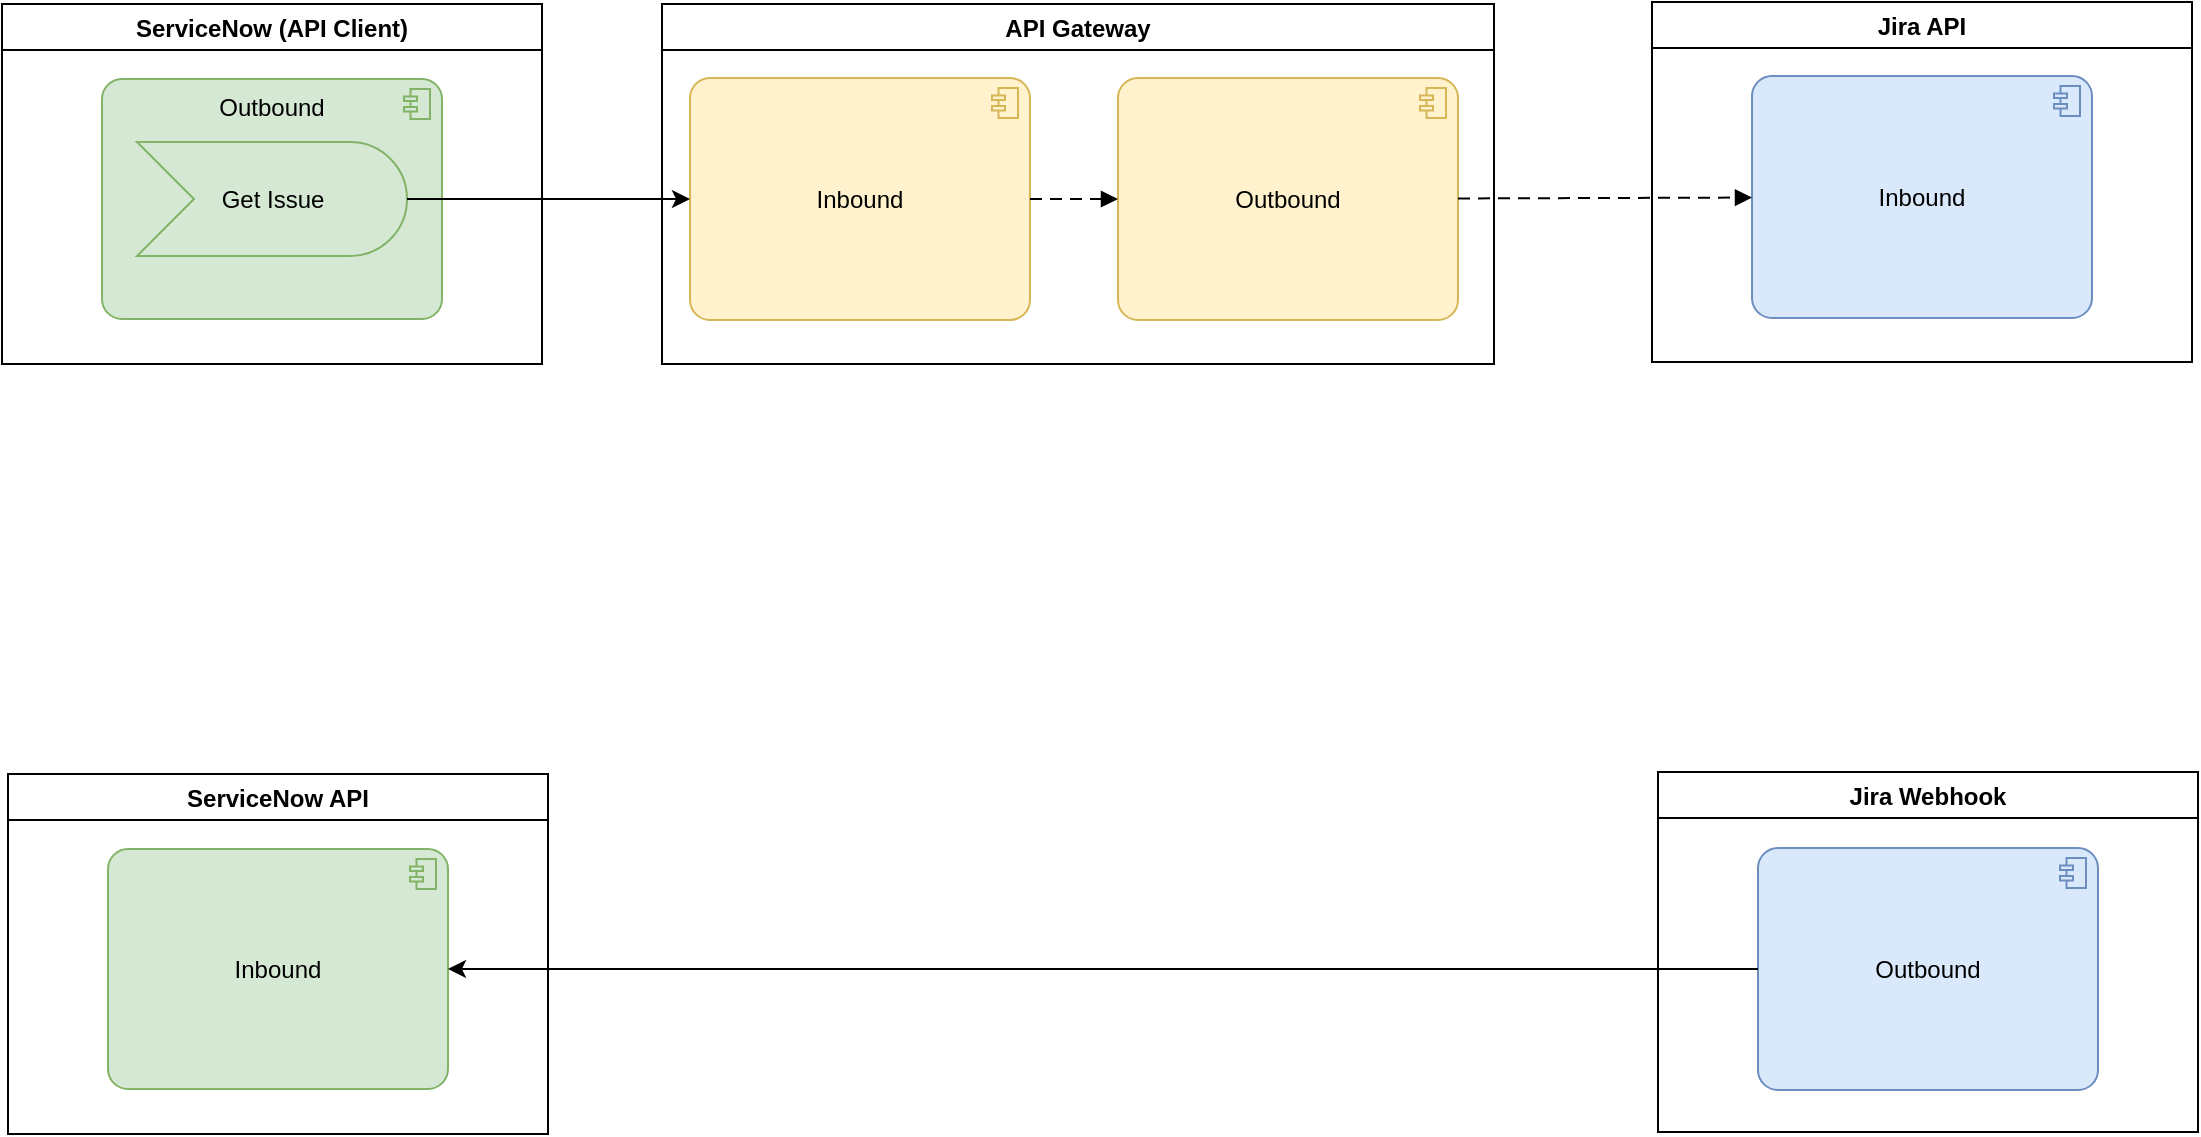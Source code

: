 <mxfile version="26.2.9" pages="6">
  <diagram name="ApiGateway" id="lrhSs4NIBuE15-ALr9kW">
    <mxGraphModel dx="1796" dy="2375" grid="0" gridSize="10" guides="0" tooltips="1" connect="0" arrows="0" fold="1" page="1" pageScale="1" pageWidth="1654" pageHeight="1169" math="0" shadow="0">
      <root>
        <mxCell id="0" />
        <mxCell id="1" parent="0" />
        <mxCell id="qK_jUNQq7bJrc278mB2J-1" value="API Gateway" style="swimlane;" vertex="1" parent="1">
          <mxGeometry x="610" y="-1046" width="416" height="180" as="geometry">
            <mxRectangle x="610" y="-1046" width="105" height="26" as="alternateBounds" />
          </mxGeometry>
        </mxCell>
        <mxCell id="qK_jUNQq7bJrc278mB2J-2" value="Inbound" style="html=1;outlineConnect=0;whiteSpace=wrap;fillColor=#fff2cc;shape=mxgraph.archimate3.application;appType=comp;archiType=rounded;strokeColor=#d6b656;verticalAlign=middle;fontStyle=0" vertex="1" parent="qK_jUNQq7bJrc278mB2J-1">
          <mxGeometry x="14" y="37" width="170" height="121" as="geometry" />
        </mxCell>
        <mxCell id="qK_jUNQq7bJrc278mB2J-3" value="Outbound" style="html=1;outlineConnect=0;whiteSpace=wrap;fillColor=#fff2cc;shape=mxgraph.archimate3.application;appType=comp;archiType=rounded;strokeColor=#d6b656;verticalAlign=middle;fontStyle=0" vertex="1" parent="qK_jUNQq7bJrc278mB2J-1">
          <mxGeometry x="228" y="37" width="170" height="121" as="geometry" />
        </mxCell>
        <mxCell id="qK_jUNQq7bJrc278mB2J-4" value="" style="html=1;endArrow=block;dashed=1;elbow=vertical;endFill=1;dashPattern=6 4;rounded=0;fontSize=12;fontStyle=0" edge="1" parent="qK_jUNQq7bJrc278mB2J-1" source="qK_jUNQq7bJrc278mB2J-2" target="qK_jUNQq7bJrc278mB2J-3">
          <mxGeometry width="160" relative="1" as="geometry">
            <mxPoint x="763" y="-106" as="sourcePoint" />
            <mxPoint x="989" y="-54" as="targetPoint" />
          </mxGeometry>
        </mxCell>
        <mxCell id="qK_jUNQq7bJrc278mB2J-5" value="ServiceNow (API Client)" style="swimlane;" vertex="1" parent="1">
          <mxGeometry x="280" y="-1046" width="270" height="180" as="geometry" />
        </mxCell>
        <mxCell id="qK_jUNQq7bJrc278mB2J-6" value="Outbound" style="html=1;outlineConnect=0;whiteSpace=wrap;fillColor=#d5e8d4;shape=mxgraph.archimate3.application;appType=comp;archiType=rounded;strokeColor=#82b366;verticalAlign=top;fontStyle=0" vertex="1" parent="qK_jUNQq7bJrc278mB2J-5">
          <mxGeometry x="50" y="37.5" width="170" height="120" as="geometry" />
        </mxCell>
        <mxCell id="qK_jUNQq7bJrc278mB2J-7" value="Get Issue" style="html=1;outlineConnect=0;whiteSpace=wrap;fillColor=#d5e8d4;shape=mxgraph.archimate3.event;strokeColor=#82b366;fontStyle=0" vertex="1" parent="qK_jUNQq7bJrc278mB2J-5">
          <mxGeometry x="67.5" y="69" width="135" height="57" as="geometry" />
        </mxCell>
        <mxCell id="qK_jUNQq7bJrc278mB2J-8" value="Jira API" style="swimlane;" vertex="1" parent="1">
          <mxGeometry x="1105" y="-1047" width="270" height="180" as="geometry" />
        </mxCell>
        <mxCell id="qK_jUNQq7bJrc278mB2J-9" value="Inbound" style="html=1;outlineConnect=0;whiteSpace=wrap;fillColor=#dae8fc;shape=mxgraph.archimate3.application;appType=comp;archiType=rounded;strokeColor=#6c8ebf;verticalAlign=middle;fontStyle=0" vertex="1" parent="qK_jUNQq7bJrc278mB2J-8">
          <mxGeometry x="50" y="37" width="170" height="121" as="geometry" />
        </mxCell>
        <mxCell id="qK_jUNQq7bJrc278mB2J-10" value="" style="edgeStyle=none;rounded=0;orthogonalLoop=1;jettySize=auto;html=1;fontSize=6;fontStyle=0" edge="1" parent="1" source="qK_jUNQq7bJrc278mB2J-7" target="qK_jUNQq7bJrc278mB2J-2">
          <mxGeometry relative="1" as="geometry">
            <mxPoint x="617" y="-1108.5" as="sourcePoint" />
            <mxPoint x="805" y="-1312" as="targetPoint" />
          </mxGeometry>
        </mxCell>
        <mxCell id="qK_jUNQq7bJrc278mB2J-15" value="" style="html=1;endArrow=block;dashed=1;elbow=vertical;endFill=1;dashPattern=6 4;rounded=0;fontSize=12;fontStyle=0" edge="1" parent="1" source="qK_jUNQq7bJrc278mB2J-3" target="qK_jUNQq7bJrc278mB2J-9">
          <mxGeometry width="160" relative="1" as="geometry">
            <mxPoint x="804" y="-938" as="sourcePoint" />
            <mxPoint x="1087" y="-948.5" as="targetPoint" />
          </mxGeometry>
        </mxCell>
        <mxCell id="8dd6PnlojU5S90c8eq-J-5" value="ServiceNow API" style="swimlane;" vertex="1" parent="1">
          <mxGeometry x="283" y="-661" width="270" height="180" as="geometry" />
        </mxCell>
        <mxCell id="8dd6PnlojU5S90c8eq-J-6" value="Inbound" style="html=1;outlineConnect=0;whiteSpace=wrap;fillColor=#d5e8d4;shape=mxgraph.archimate3.application;appType=comp;archiType=rounded;strokeColor=#82b366;verticalAlign=middle;fontStyle=0" vertex="1" parent="8dd6PnlojU5S90c8eq-J-5">
          <mxGeometry x="50" y="37.5" width="170" height="120" as="geometry" />
        </mxCell>
        <mxCell id="8dd6PnlojU5S90c8eq-J-8" value="Jira Webhook" style="swimlane;" vertex="1" parent="1">
          <mxGeometry x="1108" y="-662" width="270" height="180" as="geometry" />
        </mxCell>
        <mxCell id="8dd6PnlojU5S90c8eq-J-9" value="Outbound" style="html=1;outlineConnect=0;whiteSpace=wrap;fillColor=#dae8fc;shape=mxgraph.archimate3.application;appType=comp;archiType=rounded;strokeColor=#6c8ebf;verticalAlign=middle;fontStyle=0" vertex="1" parent="8dd6PnlojU5S90c8eq-J-8">
          <mxGeometry x="50" y="38" width="170" height="121" as="geometry" />
        </mxCell>
        <mxCell id="8dd6PnlojU5S90c8eq-J-10" value="" style="edgeStyle=none;rounded=0;orthogonalLoop=1;jettySize=auto;html=1;fontSize=6;fontStyle=0" edge="1" parent="1" source="8dd6PnlojU5S90c8eq-J-9" target="8dd6PnlojU5S90c8eq-J-6">
          <mxGeometry relative="1" as="geometry">
            <mxPoint x="825" y="-527.703" as="sourcePoint" />
            <mxPoint x="627" y="-563.5" as="targetPoint" />
          </mxGeometry>
        </mxCell>
      </root>
    </mxGraphModel>
  </diagram>
  <diagram id="vp1ZtSLj-2qrsN-qjBzq" name="SN2Jira">
    <mxGraphModel dx="1763" dy="1206" grid="0" gridSize="10" guides="1" tooltips="1" connect="1" arrows="1" fold="1" page="1" pageScale="1" pageWidth="1654" pageHeight="1169" math="0" shadow="0">
      <root>
        <mxCell id="0" />
        <mxCell id="1" parent="0" />
        <mxCell id="1Bj1d2KhseBguGUWX6AW-1" value="3. Execute SI Functions" style="html=1;verticalAlign=bottom;endArrow=block;entryX=0.133;entryY=0.036;entryDx=0;entryDy=0;entryPerimeter=0;" edge="1" parent="1" target="1Bj1d2KhseBguGUWX6AW-16">
          <mxGeometry x="-0.06" relative="1" as="geometry">
            <mxPoint x="579.5" y="248.9" as="sourcePoint" />
            <mxPoint x="690" y="253" as="targetPoint" />
            <mxPoint as="offset" />
          </mxGeometry>
        </mxCell>
        <mxCell id="1Bj1d2KhseBguGUWX6AW-2" value="4. Call SubFlow" style="html=1;verticalAlign=bottom;endArrow=block;entryX=0.133;entryY=0.036;entryDx=0;entryDy=0;entryPerimeter=0;" edge="1" parent="1" target="1Bj1d2KhseBguGUWX6AW-18">
          <mxGeometry x="-0.06" relative="1" as="geometry">
            <mxPoint x="741.5" y="267.9" as="sourcePoint" />
            <mxPoint x="853" y="272" as="targetPoint" />
            <mxPoint as="offset" />
          </mxGeometry>
        </mxCell>
        <mxCell id="1Bj1d2KhseBguGUWX6AW-3" value="5. Call SubFlow" style="html=1;verticalAlign=bottom;endArrow=block;entryX=0.133;entryY=0.036;entryDx=0;entryDy=0;entryPerimeter=0;" edge="1" parent="1" target="1Bj1d2KhseBguGUWX6AW-20">
          <mxGeometry x="-0.06" relative="1" as="geometry">
            <mxPoint x="903.5" y="285.9" as="sourcePoint" />
            <mxPoint x="1014" y="290" as="targetPoint" />
            <mxPoint as="offset" />
          </mxGeometry>
        </mxCell>
        <mxCell id="1Bj1d2KhseBguGUWX6AW-4" value="6. Call FlowAction" style="html=1;verticalAlign=bottom;endArrow=block;entryX=0.133;entryY=0.036;entryDx=0;entryDy=0;entryPerimeter=0;" edge="1" parent="1" target="1Bj1d2KhseBguGUWX6AW-22">
          <mxGeometry x="-0.06" relative="1" as="geometry">
            <mxPoint x="1066.5" y="305.9" as="sourcePoint" />
            <mxPoint x="1176" y="310" as="targetPoint" />
            <mxPoint as="offset" />
          </mxGeometry>
        </mxCell>
        <mxCell id="1Bj1d2KhseBguGUWX6AW-5" value="7. REST call Jira API" style="html=1;verticalAlign=bottom;endArrow=block;entryX=0.133;entryY=0.036;entryDx=0;entryDy=0;entryPerimeter=0;" edge="1" parent="1" target="1Bj1d2KhseBguGUWX6AW-14">
          <mxGeometry x="-0.06" relative="1" as="geometry">
            <mxPoint x="1228.5" y="322.9" as="sourcePoint" />
            <mxPoint x="1340" y="327" as="targetPoint" />
            <mxPoint as="offset" />
          </mxGeometry>
        </mxCell>
        <mxCell id="1Bj1d2KhseBguGUWX6AW-6" value="2. After Update" style="html=1;verticalAlign=bottom;endArrow=block;entryX=0.133;entryY=0.036;entryDx=0;entryDy=0;entryPerimeter=0;exitX=0.5;exitY=0.84;exitDx=0;exitDy=0;exitPerimeter=0;" edge="1" parent="1" source="1Bj1d2KhseBguGUWX6AW-9" target="1Bj1d2KhseBguGUWX6AW-12">
          <mxGeometry x="-0.06" relative="1" as="geometry">
            <mxPoint x="387" y="229" as="sourcePoint" />
            <mxPoint x="527" y="233" as="targetPoint" />
            <mxPoint as="offset" />
          </mxGeometry>
        </mxCell>
        <mxCell id="1Bj1d2KhseBguGUWX6AW-7" value="" style="shape=umlLifeline;participant=umlActor;perimeter=lifelinePerimeter;whiteSpace=wrap;html=1;container=1;collapsible=0;recursiveResize=0;verticalAlign=top;spacingTop=36;outlineConnect=0;" vertex="1" parent="1">
          <mxGeometry x="266" y="114" width="20" height="400" as="geometry" />
        </mxCell>
        <mxCell id="1Bj1d2KhseBguGUWX6AW-8" value="&lt;b&gt;Table&lt;/b&gt;&lt;div&gt;&lt;font style=&quot;font-size: 10px;&quot;&gt;&lt;br&gt;&lt;/font&gt;&lt;/div&gt;&lt;div&gt;&lt;font style=&quot;font-size: 10px;&quot;&gt;Story&lt;/font&gt;&lt;/div&gt;" style="shape=umlLifeline;perimeter=lifelinePerimeter;whiteSpace=wrap;html=1;container=1;collapsible=0;recursiveResize=0;outlineConnect=0;fillColor=#d5e8d4;strokeColor=#82b366;size=67;" vertex="1" parent="1">
          <mxGeometry x="368" y="114" width="100" height="400" as="geometry" />
        </mxCell>
        <mxCell id="1Bj1d2KhseBguGUWX6AW-9" value="" style="html=1;points=[];perimeter=orthogonalPerimeter;" vertex="1" parent="1Bj1d2KhseBguGUWX6AW-8">
          <mxGeometry x="45" y="90" width="10" height="25" as="geometry" />
        </mxCell>
        <mxCell id="1Bj1d2KhseBguGUWX6AW-10" value="1. Update Story in-sync" style="html=1;verticalAlign=bottom;endArrow=block;entryX=0.133;entryY=0.036;entryDx=0;entryDy=0;entryPerimeter=0;" edge="1" parent="1" source="1Bj1d2KhseBguGUWX6AW-7" target="1Bj1d2KhseBguGUWX6AW-9">
          <mxGeometry x="-0.06" relative="1" as="geometry">
            <mxPoint x="225.5" y="214.5" as="sourcePoint" />
            <mxPoint x="366" y="215" as="targetPoint" />
            <mxPoint as="offset" />
          </mxGeometry>
        </mxCell>
        <mxCell id="1Bj1d2KhseBguGUWX6AW-11" value="&lt;b&gt;Business Rule&lt;/b&gt;&lt;div&gt;&lt;font style=&quot;font-size: 10px;&quot;&gt;&lt;br&gt;&lt;/font&gt;&lt;/div&gt;&lt;div&gt;&lt;font style=&quot;font-size: 10px;&quot;&gt;Synch Story with Jira&lt;/font&gt;&lt;br&gt;&lt;/div&gt;" style="shape=umlLifeline;perimeter=lifelinePerimeter;whiteSpace=wrap;html=1;container=1;collapsible=0;recursiveResize=0;outlineConnect=0;fillColor=#d5e8d4;strokeColor=#82b366;size=68;" vertex="1" parent="1">
          <mxGeometry x="530" y="114" width="100" height="400" as="geometry" />
        </mxCell>
        <mxCell id="1Bj1d2KhseBguGUWX6AW-12" value="" style="html=1;points=[];perimeter=orthogonalPerimeter;" vertex="1" parent="1Bj1d2KhseBguGUWX6AW-11">
          <mxGeometry x="44" y="110" width="10" height="25" as="geometry" />
        </mxCell>
        <mxCell id="1Bj1d2KhseBguGUWX6AW-13" value="Jira API" style="shape=umlLifeline;perimeter=lifelinePerimeter;whiteSpace=wrap;html=1;container=1;collapsible=0;recursiveResize=0;outlineConnect=0;fillColor=#dae8fc;strokeColor=#6c8ebf;size=69;" vertex="1" parent="1">
          <mxGeometry x="1328" y="114" width="100" height="400" as="geometry" />
        </mxCell>
        <mxCell id="1Bj1d2KhseBguGUWX6AW-14" value="" style="html=1;points=[];perimeter=orthogonalPerimeter;" vertex="1" parent="1Bj1d2KhseBguGUWX6AW-13">
          <mxGeometry x="46" y="207" width="10" height="25" as="geometry" />
        </mxCell>
        <mxCell id="1Bj1d2KhseBguGUWX6AW-15" value="&lt;b&gt;Script Include&lt;/b&gt;&lt;div&gt;&lt;br&gt;&lt;div&gt;&lt;font style=&quot;font-size: 10px;&quot;&gt;AgileJiraUtils&lt;/font&gt;&lt;br&gt;&lt;/div&gt;&lt;div&gt;&lt;font style=&quot;font-size: 10px;&quot;&gt;AgileJiraExportUtils&lt;br&gt;&lt;/font&gt;&lt;/div&gt;&lt;div&gt;&lt;font style=&quot;&quot;&gt;&lt;span style=&quot;font-size: 10px;&quot;&gt;JiraExportUtils&lt;/span&gt;&lt;br&gt;&lt;/font&gt;&lt;/div&gt;&lt;/div&gt;" style="shape=umlLifeline;perimeter=lifelinePerimeter;whiteSpace=wrap;html=1;container=1;collapsible=0;recursiveResize=0;outlineConnect=0;fillColor=#d5e8d4;strokeColor=#82b366;size=81;" vertex="1" parent="1">
          <mxGeometry x="692" y="114" width="100" height="400" as="geometry" />
        </mxCell>
        <mxCell id="1Bj1d2KhseBguGUWX6AW-16" value="" style="html=1;points=[];perimeter=orthogonalPerimeter;" vertex="1" parent="1Bj1d2KhseBguGUWX6AW-15">
          <mxGeometry x="45" y="134" width="10" height="25" as="geometry" />
        </mxCell>
        <mxCell id="1Bj1d2KhseBguGUWX6AW-17" value="&lt;div&gt;&lt;b&gt;SubFlow&lt;/b&gt;&lt;/div&gt;&lt;div&gt;&lt;br&gt;&lt;/div&gt;&lt;div&gt;&lt;span style=&quot;font-size: 10px;&quot;&gt;Sync Jira Issue&lt;/span&gt;&lt;/div&gt;" style="shape=umlLifeline;perimeter=lifelinePerimeter;whiteSpace=wrap;html=1;container=1;collapsible=0;recursiveResize=0;outlineConnect=0;fillColor=#d5e8d4;strokeColor=#82b366;size=71;" vertex="1" parent="1">
          <mxGeometry x="854" y="114" width="100" height="400" as="geometry" />
        </mxCell>
        <mxCell id="1Bj1d2KhseBguGUWX6AW-18" value="" style="html=1;points=[];perimeter=orthogonalPerimeter;" vertex="1" parent="1Bj1d2KhseBguGUWX6AW-17">
          <mxGeometry x="46" y="153" width="10" height="25" as="geometry" />
        </mxCell>
        <mxCell id="1Bj1d2KhseBguGUWX6AW-19" value="&lt;div&gt;&lt;b&gt;SubFlow&lt;/b&gt;&lt;/div&gt;&lt;div&gt;&lt;font style=&quot;font-size: 10px;&quot;&gt;&lt;br&gt;&lt;/font&gt;&lt;/div&gt;&lt;div&gt;&lt;font style=&quot;font-size: 10px;&quot;&gt;Update Jira Issue and process&lt;/font&gt;&lt;br&gt;&lt;/div&gt;" style="shape=umlLifeline;perimeter=lifelinePerimeter;whiteSpace=wrap;html=1;container=1;collapsible=0;recursiveResize=0;outlineConnect=0;fillColor=#d5e8d4;strokeColor=#82b366;size=71;" vertex="1" parent="1">
          <mxGeometry x="1017" y="114" width="100" height="400" as="geometry" />
        </mxCell>
        <mxCell id="1Bj1d2KhseBguGUWX6AW-20" value="" style="html=1;points=[];perimeter=orthogonalPerimeter;" vertex="1" parent="1Bj1d2KhseBguGUWX6AW-19">
          <mxGeometry x="44" y="172" width="10" height="25" as="geometry" />
        </mxCell>
        <mxCell id="1Bj1d2KhseBguGUWX6AW-21" value="&lt;div&gt;&lt;b&gt;Flow Action&lt;/b&gt;&lt;/div&gt;&lt;div&gt;&lt;br&gt;&lt;/div&gt;&lt;div&gt;&lt;font style=&quot;font-size: 10px;&quot;&gt;Update Issue&lt;/font&gt;&lt;br&gt;&lt;/div&gt;" style="shape=umlLifeline;perimeter=lifelinePerimeter;whiteSpace=wrap;html=1;container=1;collapsible=0;recursiveResize=0;outlineConnect=0;fillColor=#d5e8d4;strokeColor=#82b366;size=71;" vertex="1" parent="1">
          <mxGeometry x="1179" y="114" width="100" height="400" as="geometry" />
        </mxCell>
        <mxCell id="1Bj1d2KhseBguGUWX6AW-22" value="" style="html=1;points=[];perimeter=orthogonalPerimeter;" vertex="1" parent="1Bj1d2KhseBguGUWX6AW-21">
          <mxGeometry x="44" y="191" width="10" height="25" as="geometry" />
        </mxCell>
      </root>
    </mxGraphModel>
  </diagram>
  <diagram id="9GTkZiOPFxIINjUFZEPG" name="Jira2SN">
    <mxGraphModel dx="1819" dy="1206" grid="0" gridSize="10" guides="1" tooltips="1" connect="1" arrows="1" fold="1" page="1" pageScale="1" pageWidth="1654" pageHeight="1169" math="0" shadow="0">
      <root>
        <mxCell id="0" />
        <mxCell id="1" parent="0" />
        <mxCell id="l_dMEm75HRvwMXUbc7Sk-1" value="7. Update Record" style="html=1;verticalAlign=bottom;endArrow=block;exitX=0.75;exitY=1.02;exitDx=0;exitDy=0;exitPerimeter=0;" edge="1" parent="1" source="l_dMEm75HRvwMXUbc7Sk-20" target="l_dMEm75HRvwMXUbc7Sk-21">
          <mxGeometry x="-0.06" relative="1" as="geometry">
            <mxPoint x="1076.5" y="315.9" as="sourcePoint" />
            <mxPoint x="1239" y="315" as="targetPoint" />
            <mxPoint as="offset" />
          </mxGeometry>
        </mxCell>
        <mxCell id="l_dMEm75HRvwMXUbc7Sk-2" value="3. REST call SN endpoiont" style="html=1;verticalAlign=bottom;endArrow=block;entryX=0.133;entryY=0.036;entryDx=0;entryDy=0;entryPerimeter=0;" edge="1" parent="1" target="l_dMEm75HRvwMXUbc7Sk-14">
          <mxGeometry x="-0.06" relative="1" as="geometry">
            <mxPoint x="579.5" y="248.9" as="sourcePoint" />
            <mxPoint x="690" y="253" as="targetPoint" />
            <mxPoint as="offset" />
          </mxGeometry>
        </mxCell>
        <mxCell id="l_dMEm75HRvwMXUbc7Sk-3" value="4. Get SubFlow name from DT" style="html=1;verticalAlign=bottom;endArrow=block;entryX=0.133;entryY=0.036;entryDx=0;entryDy=0;entryPerimeter=0;exitX=0.2;exitY=0.88;exitDx=0;exitDy=0;exitPerimeter=0;" edge="1" parent="1" source="l_dMEm75HRvwMXUbc7Sk-14" target="l_dMEm75HRvwMXUbc7Sk-16">
          <mxGeometry x="-0.06" relative="1" as="geometry">
            <mxPoint x="741.5" y="267.9" as="sourcePoint" />
            <mxPoint x="853" y="272" as="targetPoint" />
            <mxPoint as="offset" />
          </mxGeometry>
        </mxCell>
        <mxCell id="l_dMEm75HRvwMXUbc7Sk-4" value="5. Call SubFlow" style="html=1;verticalAlign=bottom;endArrow=block;entryX=0.133;entryY=0.036;entryDx=0;entryDy=0;entryPerimeter=0;" edge="1" parent="1" target="l_dMEm75HRvwMXUbc7Sk-18">
          <mxGeometry x="-0.06" relative="1" as="geometry">
            <mxPoint x="903.5" y="285.9" as="sourcePoint" />
            <mxPoint x="1014" y="290" as="targetPoint" />
            <mxPoint as="offset" />
          </mxGeometry>
        </mxCell>
        <mxCell id="l_dMEm75HRvwMXUbc7Sk-5" value="6. execute SI" style="html=1;verticalAlign=bottom;endArrow=block;entryX=0.133;entryY=0.036;entryDx=0;entryDy=0;entryPerimeter=0;" edge="1" parent="1" target="l_dMEm75HRvwMXUbc7Sk-20">
          <mxGeometry x="-0.06" relative="1" as="geometry">
            <mxPoint x="1066.5" y="305.9" as="sourcePoint" />
            <mxPoint x="1176" y="310" as="targetPoint" />
            <mxPoint as="offset" />
          </mxGeometry>
        </mxCell>
        <mxCell id="l_dMEm75HRvwMXUbc7Sk-6" value="2. Trigger Webhook" style="html=1;verticalAlign=bottom;endArrow=block;entryX=0.133;entryY=0.036;entryDx=0;entryDy=0;entryPerimeter=0;exitX=0.5;exitY=0.84;exitDx=0;exitDy=0;exitPerimeter=0;" edge="1" parent="1" source="l_dMEm75HRvwMXUbc7Sk-9" target="l_dMEm75HRvwMXUbc7Sk-12">
          <mxGeometry x="-0.06" relative="1" as="geometry">
            <mxPoint x="387" y="229" as="sourcePoint" />
            <mxPoint x="527" y="233" as="targetPoint" />
            <mxPoint as="offset" />
          </mxGeometry>
        </mxCell>
        <mxCell id="l_dMEm75HRvwMXUbc7Sk-7" value="" style="shape=umlLifeline;participant=umlActor;perimeter=lifelinePerimeter;whiteSpace=wrap;html=1;container=1;collapsible=0;recursiveResize=0;verticalAlign=top;spacingTop=36;outlineConnect=0;" vertex="1" parent="1">
          <mxGeometry x="260" y="111" width="20" height="400" as="geometry" />
        </mxCell>
        <mxCell id="l_dMEm75HRvwMXUbc7Sk-8" value="Jira Issue" style="shape=umlLifeline;perimeter=lifelinePerimeter;whiteSpace=wrap;html=1;container=1;collapsible=0;recursiveResize=0;outlineConnect=0;fillColor=#dae8fc;strokeColor=#6c8ebf;" vertex="1" parent="1">
          <mxGeometry x="368" y="111" width="100" height="400" as="geometry" />
        </mxCell>
        <mxCell id="l_dMEm75HRvwMXUbc7Sk-9" value="" style="html=1;points=[];perimeter=orthogonalPerimeter;" vertex="1" parent="l_dMEm75HRvwMXUbc7Sk-8">
          <mxGeometry x="45" y="90" width="10" height="25" as="geometry" />
        </mxCell>
        <mxCell id="l_dMEm75HRvwMXUbc7Sk-10" value="1. Update/Create issue" style="html=1;verticalAlign=bottom;endArrow=block;entryX=0.133;entryY=0.036;entryDx=0;entryDy=0;entryPerimeter=0;" edge="1" parent="1" source="l_dMEm75HRvwMXUbc7Sk-7" target="l_dMEm75HRvwMXUbc7Sk-9">
          <mxGeometry x="-0.06" relative="1" as="geometry">
            <mxPoint x="225.5" y="214.5" as="sourcePoint" />
            <mxPoint x="366" y="215" as="targetPoint" />
            <mxPoint as="offset" />
          </mxGeometry>
        </mxCell>
        <mxCell id="l_dMEm75HRvwMXUbc7Sk-11" value="&lt;div&gt;Jira Webhook&lt;/div&gt;" style="shape=umlLifeline;perimeter=lifelinePerimeter;whiteSpace=wrap;html=1;container=1;collapsible=0;recursiveResize=0;outlineConnect=0;fillColor=#dae8fc;strokeColor=#6c8ebf;" vertex="1" parent="1">
          <mxGeometry x="530" y="111" width="100" height="400" as="geometry" />
        </mxCell>
        <mxCell id="l_dMEm75HRvwMXUbc7Sk-12" value="" style="html=1;points=[];perimeter=orthogonalPerimeter;" vertex="1" parent="l_dMEm75HRvwMXUbc7Sk-11">
          <mxGeometry x="44" y="110" width="10" height="25" as="geometry" />
        </mxCell>
        <mxCell id="l_dMEm75HRvwMXUbc7Sk-13" value="&lt;div&gt;&lt;font style=&quot;&quot;&gt;&lt;b&gt;Scripted REST API&lt;/b&gt;&lt;/font&gt;&lt;/div&gt;&lt;div&gt;&lt;font style=&quot;&quot;&gt;&lt;br&gt;&lt;/font&gt;&lt;/div&gt;&lt;div&gt;&lt;font style=&quot;&quot;&gt;&lt;font style=&quot;font-size: 10px;&quot;&gt;Jira Webhook Callbacks&lt;/font&gt;&lt;br&gt;&lt;/font&gt;&lt;/div&gt;" style="shape=umlLifeline;perimeter=lifelinePerimeter;whiteSpace=wrap;html=1;container=1;collapsible=0;recursiveResize=0;outlineConnect=0;fillColor=#d5e8d4;strokeColor=#82b366;size=64;" vertex="1" parent="1">
          <mxGeometry x="674" y="111" width="118" height="401" as="geometry" />
        </mxCell>
        <mxCell id="l_dMEm75HRvwMXUbc7Sk-14" value="" style="html=1;points=[];perimeter=orthogonalPerimeter;" vertex="1" parent="l_dMEm75HRvwMXUbc7Sk-13">
          <mxGeometry x="55" y="136" width="10" height="25" as="geometry" />
        </mxCell>
        <mxCell id="l_dMEm75HRvwMXUbc7Sk-15" value="&lt;div&gt;&lt;b&gt;Decision Table&lt;/b&gt;&lt;/div&gt;&lt;div&gt;&lt;br&gt;&lt;/div&gt;&lt;div&gt;&lt;font style=&quot;font-size: 10px;&quot;&gt;Jira Webhook Decision Policy&lt;/font&gt;&lt;br&gt;&lt;/div&gt;" style="shape=umlLifeline;perimeter=lifelinePerimeter;whiteSpace=wrap;html=1;container=1;collapsible=0;recursiveResize=0;outlineConnect=0;fillColor=#d5e8d4;strokeColor=#82b366;size=63;" vertex="1" parent="1">
          <mxGeometry x="854" y="111" width="100" height="400" as="geometry" />
        </mxCell>
        <mxCell id="l_dMEm75HRvwMXUbc7Sk-16" value="" style="html=1;points=[];perimeter=orthogonalPerimeter;" vertex="1" parent="l_dMEm75HRvwMXUbc7Sk-15">
          <mxGeometry x="46" y="157" width="10" height="25" as="geometry" />
        </mxCell>
        <mxCell id="l_dMEm75HRvwMXUbc7Sk-17" value="&lt;div&gt;&lt;b&gt;SubFlow&lt;/b&gt;&lt;/div&gt;&lt;div&gt;&lt;span style=&quot;font-size: 10px;&quot;&gt;&lt;br&gt;&lt;/span&gt;&lt;/div&gt;&lt;div&gt;&lt;span style=&quot;font-size: 10px;&quot;&gt;Process Agile Jira Issue Flow&lt;/span&gt;&lt;br&gt;&lt;/div&gt;" style="shape=umlLifeline;perimeter=lifelinePerimeter;whiteSpace=wrap;html=1;container=1;collapsible=0;recursiveResize=0;outlineConnect=0;fillColor=#d5e8d4;strokeColor=#82b366;size=63;" vertex="1" parent="1">
          <mxGeometry x="1017" y="111" width="100" height="400" as="geometry" />
        </mxCell>
        <mxCell id="l_dMEm75HRvwMXUbc7Sk-18" value="" style="html=1;points=[];perimeter=orthogonalPerimeter;" vertex="1" parent="l_dMEm75HRvwMXUbc7Sk-17">
          <mxGeometry x="44" y="174" width="10" height="25" as="geometry" />
        </mxCell>
        <mxCell id="l_dMEm75HRvwMXUbc7Sk-19" value="&lt;div&gt;&lt;b&gt;Script Include&lt;/b&gt;&lt;/div&gt;&lt;div&gt;&lt;font style=&quot;font-size: 10px;&quot;&gt;&lt;br&gt;&lt;/font&gt;&lt;/div&gt;&lt;div&gt;&lt;font style=&quot;font-size: 10px;&quot;&gt;JiraEventProcessorUtil&lt;/font&gt;&lt;br&gt;&lt;/div&gt;" style="shape=umlLifeline;perimeter=lifelinePerimeter;whiteSpace=wrap;html=1;container=1;collapsible=0;recursiveResize=0;outlineConnect=0;fillColor=#d5e8d4;strokeColor=#82b366;size=63;" vertex="1" parent="1">
          <mxGeometry x="1152" y="111" width="160" height="400" as="geometry" />
        </mxCell>
        <mxCell id="l_dMEm75HRvwMXUbc7Sk-20" value="" style="html=1;points=[];perimeter=orthogonalPerimeter;" vertex="1" parent="l_dMEm75HRvwMXUbc7Sk-19">
          <mxGeometry x="76" y="195" width="10" height="25" as="geometry" />
        </mxCell>
        <mxCell id="l_dMEm75HRvwMXUbc7Sk-21" value="&lt;b&gt;Table&lt;/b&gt;&lt;div&gt;&lt;br&gt;&lt;div&gt;&lt;font style=&quot;font-size: 10px;&quot;&gt;Story&lt;/font&gt;&lt;/div&gt;&lt;/div&gt;" style="shape=umlLifeline;perimeter=lifelinePerimeter;whiteSpace=wrap;html=1;container=1;collapsible=0;recursiveResize=0;outlineConnect=0;fillColor=#d5e8d4;strokeColor=#82b366;size=63;" vertex="1" parent="1">
          <mxGeometry x="1364" y="111" width="100" height="400" as="geometry" />
        </mxCell>
        <mxCell id="l_dMEm75HRvwMXUbc7Sk-22" value="" style="html=1;points=[];perimeter=orthogonalPerimeter;" vertex="1" parent="l_dMEm75HRvwMXUbc7Sk-21">
          <mxGeometry x="45" y="221" width="10" height="25" as="geometry" />
        </mxCell>
      </root>
    </mxGraphModel>
  </diagram>
  <diagram id="Y11kvFAHUA83sF6rF766" name="exportToJira">
    <mxGraphModel grid="0" page="1" gridSize="10" guides="1" tooltips="1" connect="1" arrows="1" fold="1" pageScale="1" pageWidth="1654" pageHeight="1169" math="0" shadow="0">
      <root>
        <mxCell id="0" />
        <mxCell id="1" parent="0" />
        <mxCell id="e6OjhGfAkhIdGIdy4BqF-1" value="&lt;div&gt;Make: &quot;Jira URL&quot; visible&lt;/div&gt;" style="html=1;verticalAlign=bottom;endArrow=open;dashed=1;endSize=8;exitX=0.283;exitY=0.965;exitDx=0;exitDy=0;exitPerimeter=0;" edge="1" parent="1" source="e6OjhGfAkhIdGIdy4BqF-10" target="e6OjhGfAkhIdGIdy4BqF-6">
          <mxGeometry relative="1" as="geometry">
            <mxPoint x="702" y="441" as="targetPoint" />
            <mxPoint x="836" y="441" as="sourcePoint" />
          </mxGeometry>
        </mxCell>
        <mxCell id="e6OjhGfAkhIdGIdy4BqF-2" value="&lt;div&gt;Set: Jira URL&lt;/div&gt;" style="html=1;verticalAlign=bottom;endArrow=open;dashed=1;endSize=8;exitX=0.417;exitY=0.969;exitDx=0;exitDy=0;exitPerimeter=0;entryX=0.7;entryY=0.769;entryDx=0;entryDy=0;entryPerimeter=0;" edge="1" parent="1" source="e6OjhGfAkhIdGIdy4BqF-13" target="e6OjhGfAkhIdGIdy4BqF-10">
          <mxGeometry relative="1" as="geometry">
            <mxPoint x="839" y="426" as="targetPoint" />
            <mxPoint x="994" y="426" as="sourcePoint" />
          </mxGeometry>
        </mxCell>
        <mxCell id="e6OjhGfAkhIdGIdy4BqF-3" value="&lt;div&gt;Return initial ticket data&lt;/div&gt;" style="html=1;verticalAlign=bottom;endArrow=open;dashed=1;endSize=8;exitX=0.35;exitY=0.945;exitDx=0;exitDy=0;exitPerimeter=0;entryX=0.667;entryY=0.67;entryDx=0;entryDy=0;entryPerimeter=0;" edge="1" parent="1" source="e6OjhGfAkhIdGIdy4BqF-15" target="e6OjhGfAkhIdGIdy4BqF-13">
          <mxGeometry relative="1" as="geometry">
            <mxPoint x="508" y="314" as="targetPoint" />
            <mxPoint x="702" y="314" as="sourcePoint" />
          </mxGeometry>
        </mxCell>
        <mxCell id="e6OjhGfAkhIdGIdy4BqF-4" value="5. Create Jira ticket" style="html=1;verticalAlign=bottom;endArrow=block;exitX=0.333;exitY=0.197;exitDx=0;exitDy=0;exitPerimeter=0;entryX=0.267;entryY=-0.002;entryDx=0;entryDy=0;entryPerimeter=0;" edge="1" parent="1" source="e6OjhGfAkhIdGIdy4BqF-13" target="e6OjhGfAkhIdGIdy4BqF-15">
          <mxGeometry x="-0.06" relative="1" as="geometry">
            <mxPoint x="1059" y="340.818" as="sourcePoint" />
            <mxPoint x="1216" y="340" as="targetPoint" />
            <mxPoint as="offset" />
          </mxGeometry>
        </mxCell>
        <mxCell id="e6OjhGfAkhIdGIdy4BqF-5" value="4. Start data export" style="html=1;verticalAlign=bottom;endArrow=block;entryX=0.4;entryY=0.01;entryDx=0;entryDy=0;entryPerimeter=0;" edge="1" parent="1" source="e6OjhGfAkhIdGIdy4BqF-7" target="e6OjhGfAkhIdGIdy4BqF-13">
          <mxGeometry x="-0.06" relative="1" as="geometry">
            <mxPoint x="773" y="334" as="sourcePoint" />
            <mxPoint x="696" y="360" as="targetPoint" />
            <mxPoint as="offset" />
          </mxGeometry>
        </mxCell>
        <mxCell id="e6OjhGfAkhIdGIdy4BqF-6" value="" style="shape=umlLifeline;participant=umlActor;perimeter=lifelinePerimeter;whiteSpace=wrap;html=1;container=1;collapsible=0;recursiveResize=0;verticalAlign=top;spacingTop=36;outlineConnect=0;" vertex="1" parent="1">
          <mxGeometry x="457" y="124" width="20" height="400" as="geometry" />
        </mxCell>
        <mxCell id="e6OjhGfAkhIdGIdy4BqF-7" value="SN record,&amp;nbsp;&lt;div&gt;e.g. Story&lt;/div&gt;" style="shape=umlLifeline;perimeter=lifelinePerimeter;whiteSpace=wrap;html=1;container=1;collapsible=0;recursiveResize=0;outlineConnect=0;fillColor=#d5e8d4;strokeColor=#82b366;" vertex="1" parent="1">
          <mxGeometry x="640" y="124" width="100" height="400" as="geometry" />
        </mxCell>
        <mxCell id="e6OjhGfAkhIdGIdy4BqF-8" value="" style="html=1;points=[];perimeter=orthogonalPerimeter;" vertex="1" parent="e6OjhGfAkhIdGIdy4BqF-7">
          <mxGeometry x="45" y="90" width="10" height="25" as="geometry" />
        </mxCell>
        <mxCell id="e6OjhGfAkhIdGIdy4BqF-9" value="" style="html=1;points=[];perimeter=orthogonalPerimeter;" vertex="1" parent="e6OjhGfAkhIdGIdy4BqF-7">
          <mxGeometry x="45" y="142" width="10" height="38" as="geometry" />
        </mxCell>
        <mxCell id="e6OjhGfAkhIdGIdy4BqF-10" value="" style="html=1;points=[];perimeter=orthogonalPerimeter;" vertex="1" parent="e6OjhGfAkhIdGIdy4BqF-7">
          <mxGeometry x="45" y="225" width="10" height="106" as="geometry" />
        </mxCell>
        <mxCell id="e6OjhGfAkhIdGIdy4BqF-11" value="1. Create new story" style="html=1;verticalAlign=bottom;endArrow=block;entryX=0.133;entryY=0.036;entryDx=0;entryDy=0;entryPerimeter=0;" edge="1" parent="1" source="e6OjhGfAkhIdGIdy4BqF-6" target="e6OjhGfAkhIdGIdy4BqF-8">
          <mxGeometry x="-0.06" relative="1" as="geometry">
            <mxPoint x="497.5" y="218.5" as="sourcePoint" />
            <mxPoint x="638" y="219" as="targetPoint" />
            <mxPoint as="offset" />
          </mxGeometry>
        </mxCell>
        <mxCell id="e6OjhGfAkhIdGIdy4BqF-12" value="SN Export to Jira component" style="shape=umlLifeline;perimeter=lifelinePerimeter;whiteSpace=wrap;html=1;container=1;collapsible=0;recursiveResize=0;outlineConnect=0;fillColor=#d5e8d4;strokeColor=#82b366;" vertex="1" parent="1">
          <mxGeometry x="778" y="124" width="100" height="400" as="geometry" />
        </mxCell>
        <mxCell id="e6OjhGfAkhIdGIdy4BqF-13" value="" style="html=1;points=[];perimeter=orthogonalPerimeter;" vertex="1" parent="e6OjhGfAkhIdGIdy4BqF-12">
          <mxGeometry x="44" y="256" width="10" height="53" as="geometry" />
        </mxCell>
        <mxCell id="e6OjhGfAkhIdGIdy4BqF-14" value="Jira" style="shape=umlLifeline;perimeter=lifelinePerimeter;whiteSpace=wrap;html=1;container=1;collapsible=0;recursiveResize=0;outlineConnect=0;fillColor=#dae8fc;strokeColor=#6c8ebf;" vertex="1" parent="1">
          <mxGeometry x="935" y="123" width="100" height="400" as="geometry" />
        </mxCell>
        <mxCell id="e6OjhGfAkhIdGIdy4BqF-15" value="" style="html=1;points=[];perimeter=orthogonalPerimeter;" vertex="1" parent="e6OjhGfAkhIdGIdy4BqF-14">
          <mxGeometry x="46" y="267" width="10" height="27" as="geometry" />
        </mxCell>
        <mxCell id="e6OjhGfAkhIdGIdy4BqF-16" value="2. Set: Assignment Group" style="html=1;verticalAlign=bottom;endArrow=block;entryX=0.133;entryY=0.036;entryDx=0;entryDy=0;entryPerimeter=0;" edge="1" parent="1" source="e6OjhGfAkhIdGIdy4BqF-6" target="e6OjhGfAkhIdGIdy4BqF-9">
          <mxGeometry x="-0.06" relative="1" as="geometry">
            <mxPoint x="498" y="267" as="sourcePoint" />
            <mxPoint x="638" y="271" as="targetPoint" />
            <mxPoint as="offset" />
          </mxGeometry>
        </mxCell>
        <mxCell id="e6OjhGfAkhIdGIdy4BqF-17" value="&lt;div&gt;Make UI Action: &quot;Export to Jira&quot; visible&lt;/div&gt;" style="html=1;verticalAlign=bottom;endArrow=open;dashed=1;endSize=8;exitX=0.7;exitY=1;exitDx=0;exitDy=0;exitPerimeter=0;" edge="1" parent="1" source="e6OjhGfAkhIdGIdy4BqF-9" target="e6OjhGfAkhIdGIdy4BqF-6">
          <mxGeometry relative="1" as="geometry">
            <mxPoint x="498" y="334" as="targetPoint" />
            <mxPoint x="633" y="334" as="sourcePoint" />
          </mxGeometry>
        </mxCell>
        <mxCell id="e6OjhGfAkhIdGIdy4BqF-18" value="3. Select: &quot;Export to Jira&quot;" style="html=1;verticalAlign=bottom;endArrow=block;entryX=0.133;entryY=0.036;entryDx=0;entryDy=0;entryPerimeter=0;" edge="1" parent="1" source="e6OjhGfAkhIdGIdy4BqF-6" target="e6OjhGfAkhIdGIdy4BqF-10">
          <mxGeometry x="-0.06" relative="1" as="geometry">
            <mxPoint x="498" y="350" as="sourcePoint" />
            <mxPoint x="638" y="354" as="targetPoint" />
            <mxPoint as="offset" />
          </mxGeometry>
        </mxCell>
      </root>
    </mxGraphModel>
  </diagram>
  <diagram id="wR0be9ExJokHXtd8vDkN" name="happy">
    <mxGraphModel grid="0" page="1" gridSize="10" guides="1" tooltips="1" connect="1" arrows="1" fold="1" pageScale="1" pageWidth="1654" pageHeight="1169" math="0" shadow="0">
      <root>
        <mxCell id="0" />
        <mxCell id="1" parent="0" />
        <mxCell id="Bvg0R9HhIcXKSbq3ZVZ8-1" value="ServiceNow" style="swimlane;" vertex="1" parent="1">
          <mxGeometry x="25" y="-715" width="1131" height="315" as="geometry" />
        </mxCell>
        <mxCell id="Bvg0R9HhIcXKSbq3ZVZ8-2" value="&lt;span&gt;Process Scan Task&lt;/span&gt;" style="html=1;outlineConnect=0;whiteSpace=wrap;fillColor=#d5e8d4;shape=mxgraph.archimate3.application;appType=proc;archiType=rounded;strokeColor=#82b366;verticalAlign=top;fontStyle=0" vertex="1" parent="Bvg0R9HhIcXKSbq3ZVZ8-1">
          <mxGeometry x="442" y="43" width="682" height="239" as="geometry" />
        </mxCell>
        <mxCell id="Bvg0R9HhIcXKSbq3ZVZ8-3" value="&lt;span&gt;Event: Time&lt;/span&gt;" style="html=1;outlineConnect=0;whiteSpace=wrap;fillColor=#d5e8d4;shape=mxgraph.archimate3.event;strokeColor=#82b366;fontStyle=0;verticalAlign=top;" vertex="1" parent="Bvg0R9HhIcXKSbq3ZVZ8-1">
          <mxGeometry x="13" y="138" width="158" height="79" as="geometry" />
        </mxCell>
        <mxCell id="Bvg0R9HhIcXKSbq3ZVZ8-4" value="&lt;span&gt;Execute Scan&lt;/span&gt;" style="html=1;outlineConnect=0;whiteSpace=wrap;fillColor=#d5e8d4;shape=mxgraph.archimate3.application;appType=proc;archiType=rounded;strokeColor=#82b366;verticalAlign=top;fontStyle=0" vertex="1" parent="Bvg0R9HhIcXKSbq3ZVZ8-1">
          <mxGeometry x="214" y="75" width="201" height="205" as="geometry" />
        </mxCell>
        <mxCell id="Bvg0R9HhIcXKSbq3ZVZ8-5" value="" style="edgeStyle=none;rounded=0;orthogonalLoop=1;jettySize=auto;html=1;fontSize=6;fontStyle=0" edge="1" parent="Bvg0R9HhIcXKSbq3ZVZ8-1" source="Bvg0R9HhIcXKSbq3ZVZ8-3" target="Bvg0R9HhIcXKSbq3ZVZ8-4">
          <mxGeometry relative="1" as="geometry">
            <mxPoint x="127" y="52" as="sourcePoint" />
            <mxPoint x="242" y="78" as="targetPoint" />
          </mxGeometry>
        </mxCell>
        <mxCell id="Bvg0R9HhIcXKSbq3ZVZ8-6" value="&lt;font style=&quot;font-size: 12px;&quot;&gt;&lt;span&gt;1&lt;/span&gt;&lt;/font&gt;" style="edgeLabel;html=1;align=center;verticalAlign=middle;resizable=0;points=[];fontSize=6;fontStyle=0" vertex="1" connectable="0" parent="Bvg0R9HhIcXKSbq3ZVZ8-5">
          <mxGeometry x="0.4" y="-1" relative="1" as="geometry">
            <mxPoint x="-9" y="-1" as="offset" />
          </mxGeometry>
        </mxCell>
        <mxCell id="Bvg0R9HhIcXKSbq3ZVZ8-7" value="SysJob" style="html=1;outlineConnect=0;whiteSpace=wrap;fillColor=#d5e8d4;shape=mxgraph.archimate3.application;appType=comp;archiType=square;strokeColor=#82b366;verticalAlign=middle;align=center;" vertex="1" parent="Bvg0R9HhIcXKSbq3ZVZ8-1">
          <mxGeometry x="60" y="171" width="76" height="34" as="geometry" />
        </mxCell>
        <mxCell id="Bvg0R9HhIcXKSbq3ZVZ8-8" value="Suite Scan" style="html=1;outlineConnect=0;whiteSpace=wrap;fillColor=#d5e8d4;shape=mxgraph.archimate3.application;appType=comp;archiType=square;strokeColor=#82b366;verticalAlign=top;align=center;horizontal=1;" vertex="1" parent="Bvg0R9HhIcXKSbq3ZVZ8-1">
          <mxGeometry x="233.5" y="118" width="162" height="152" as="geometry" />
        </mxCell>
        <mxCell id="Bvg0R9HhIcXKSbq3ZVZ8-9" value="&lt;span&gt;Assign Scan Task&lt;/span&gt;" style="html=1;outlineConnect=0;whiteSpace=wrap;fillColor=#d5e8d4;shape=mxgraph.archimate3.application;appType=proc;archiType=rounded;strokeColor=#82b366;verticalAlign=top;fontStyle=0" vertex="1" parent="Bvg0R9HhIcXKSbq3ZVZ8-1">
          <mxGeometry x="463" y="74" width="201" height="204" as="geometry" />
        </mxCell>
        <mxCell id="Bvg0R9HhIcXKSbq3ZVZ8-10" value="" style="html=1;endArrow=block;dashed=1;elbow=vertical;endFill=1;dashPattern=6 4;rounded=0;fontSize=12;fontStyle=0" edge="1" parent="Bvg0R9HhIcXKSbq3ZVZ8-1" source="Bvg0R9HhIcXKSbq3ZVZ8-4" target="Bvg0R9HhIcXKSbq3ZVZ8-9">
          <mxGeometry width="160" relative="1" as="geometry">
            <mxPoint x="392.75" y="1273" as="sourcePoint" />
            <mxPoint x="461" y="102.5" as="targetPoint" />
          </mxGeometry>
        </mxCell>
        <mxCell id="Bvg0R9HhIcXKSbq3ZVZ8-11" value="&lt;span&gt;2&lt;/span&gt;" style="edgeLabel;html=1;align=center;verticalAlign=middle;resizable=0;points=[];fontSize=12;fontStyle=0" vertex="1" connectable="0" parent="Bvg0R9HhIcXKSbq3ZVZ8-10">
          <mxGeometry x="0.091" y="1" relative="1" as="geometry">
            <mxPoint as="offset" />
          </mxGeometry>
        </mxCell>
        <mxCell id="Bvg0R9HhIcXKSbq3ZVZ8-12" value="Auto Assignment Rules" style="html=1;outlineConnect=0;whiteSpace=wrap;fillColor=#d5e8d4;shape=mxgraph.archimate3.application;appType=comp;archiType=square;strokeColor=#82b366;verticalAlign=top;align=center;" vertex="1" parent="Bvg0R9HhIcXKSbq3ZVZ8-1">
          <mxGeometry x="483" y="118" width="162" height="150" as="geometry" />
        </mxCell>
        <mxCell id="Bvg0R9HhIcXKSbq3ZVZ8-13" value="scan_check_suite" style="html=1;outlineConnect=0;whiteSpace=wrap;fillColor=#d5e8d4;shape=mxgraph.archimate3.businessObject;overflow=fill;strokeColor=#82b366;" vertex="1" parent="Bvg0R9HhIcXKSbq3ZVZ8-1">
          <mxGeometry x="258" y="153" width="113" height="39" as="geometry" />
        </mxCell>
        <mxCell id="Bvg0R9HhIcXKSbq3ZVZ8-14" value="scan_check" style="html=1;outlineConnect=0;whiteSpace=wrap;fillColor=#d5e8d4;shape=mxgraph.archimate3.businessObject;overflow=fill;strokeColor=#82b366;" vertex="1" parent="Bvg0R9HhIcXKSbq3ZVZ8-1">
          <mxGeometry x="258" y="222" width="113" height="39" as="geometry" />
        </mxCell>
        <mxCell id="Bvg0R9HhIcXKSbq3ZVZ8-15" value="" style="fontSize=12;html=1;endArrow=ERzeroToMany;endFill=1;rounded=0;" edge="1" parent="Bvg0R9HhIcXKSbq3ZVZ8-1" source="Bvg0R9HhIcXKSbq3ZVZ8-13" target="Bvg0R9HhIcXKSbq3ZVZ8-14">
          <mxGeometry width="100" height="100" relative="1" as="geometry">
            <mxPoint x="426" y="941" as="sourcePoint" />
            <mxPoint x="426" y="1000" as="targetPoint" />
          </mxGeometry>
        </mxCell>
        <mxCell id="Bvg0R9HhIcXKSbq3ZVZ8-16" value="scan_task" style="html=1;outlineConnect=0;whiteSpace=wrap;fillColor=#d5e8d4;shape=mxgraph.archimate3.businessObject;overflow=fill;strokeColor=#82b366;" vertex="1" parent="Bvg0R9HhIcXKSbq3ZVZ8-1">
          <mxGeometry x="507" y="153" width="113" height="39" as="geometry" />
        </mxCell>
        <mxCell id="Bvg0R9HhIcXKSbq3ZVZ8-17" value="scan_finding" style="html=1;outlineConnect=0;whiteSpace=wrap;fillColor=#d5e8d4;shape=mxgraph.archimate3.businessObject;overflow=fill;strokeColor=#82b366;" vertex="1" parent="Bvg0R9HhIcXKSbq3ZVZ8-1">
          <mxGeometry x="507" y="222" width="113" height="39" as="geometry" />
        </mxCell>
        <mxCell id="Bvg0R9HhIcXKSbq3ZVZ8-18" value="" style="fontSize=12;html=1;endArrow=ERzeroToMany;endFill=1;rounded=0;" edge="1" parent="Bvg0R9HhIcXKSbq3ZVZ8-1" source="Bvg0R9HhIcXKSbq3ZVZ8-16" target="Bvg0R9HhIcXKSbq3ZVZ8-17">
          <mxGeometry width="100" height="100" relative="1" as="geometry">
            <mxPoint x="675" y="941" as="sourcePoint" />
            <mxPoint x="675" y="1000" as="targetPoint" />
          </mxGeometry>
        </mxCell>
        <mxCell id="Bvg0R9HhIcXKSbq3ZVZ8-19" value="&lt;span&gt;Mute Finding?&lt;/span&gt;" style="html=1;outlineConnect=0;whiteSpace=wrap;fillColor=#d5e8d4;shape=mxgraph.archimate3.application;appType=proc;archiType=rounded;strokeColor=#82b366;verticalAlign=top;fontStyle=0" vertex="1" parent="Bvg0R9HhIcXKSbq3ZVZ8-1">
          <mxGeometry x="694" y="74" width="201" height="204" as="geometry" />
        </mxCell>
        <mxCell id="Bvg0R9HhIcXKSbq3ZVZ8-20" value="" style="html=1;endArrow=block;dashed=1;elbow=vertical;endFill=1;dashPattern=6 4;rounded=0;fontSize=12;fontStyle=0" edge="1" parent="Bvg0R9HhIcXKSbq3ZVZ8-1" source="Bvg0R9HhIcXKSbq3ZVZ8-9" target="Bvg0R9HhIcXKSbq3ZVZ8-19">
          <mxGeometry width="160" relative="1" as="geometry">
            <mxPoint x="425" y="187" as="sourcePoint" />
            <mxPoint x="473" y="187" as="targetPoint" />
          </mxGeometry>
        </mxCell>
        <mxCell id="Bvg0R9HhIcXKSbq3ZVZ8-21" value="&lt;span&gt;3&lt;/span&gt;" style="edgeLabel;html=1;align=center;verticalAlign=middle;resizable=0;points=[];fontSize=12;fontStyle=0" vertex="1" connectable="0" parent="Bvg0R9HhIcXKSbq3ZVZ8-20">
          <mxGeometry x="0.091" y="1" relative="1" as="geometry">
            <mxPoint as="offset" />
          </mxGeometry>
        </mxCell>
        <mxCell id="Bvg0R9HhIcXKSbq3ZVZ8-22" value="Mute Rules" style="html=1;outlineConnect=0;whiteSpace=wrap;fillColor=#d5e8d4;shape=mxgraph.archimate3.application;appType=comp;archiType=square;strokeColor=#82b366;verticalAlign=top;align=center;" vertex="1" parent="Bvg0R9HhIcXKSbq3ZVZ8-1">
          <mxGeometry x="713.5" y="118" width="162" height="149" as="geometry" />
        </mxCell>
        <mxCell id="Bvg0R9HhIcXKSbq3ZVZ8-23" value="scan_mute_rule_reason" style="html=1;outlineConnect=0;whiteSpace=wrap;fillColor=#d5e8d4;shape=mxgraph.archimate3.businessObject;overflow=fill;strokeColor=#82b366;" vertex="1" parent="Bvg0R9HhIcXKSbq3ZVZ8-1">
          <mxGeometry x="724" y="153" width="142" height="39" as="geometry" />
        </mxCell>
        <mxCell id="Bvg0R9HhIcXKSbq3ZVZ8-24" value="scan_mute_rule" style="html=1;outlineConnect=0;whiteSpace=wrap;fillColor=#d5e8d4;shape=mxgraph.archimate3.businessObject;overflow=fill;strokeColor=#82b366;" vertex="1" parent="Bvg0R9HhIcXKSbq3ZVZ8-1">
          <mxGeometry x="724" y="222" width="143" height="39" as="geometry" />
        </mxCell>
        <mxCell id="Bvg0R9HhIcXKSbq3ZVZ8-25" value="" style="fontSize=12;html=1;endArrow=ERzeroToMany;endFill=1;rounded=0;" edge="1" parent="Bvg0R9HhIcXKSbq3ZVZ8-1" source="Bvg0R9HhIcXKSbq3ZVZ8-23" target="Bvg0R9HhIcXKSbq3ZVZ8-24">
          <mxGeometry width="100" height="100" relative="1" as="geometry">
            <mxPoint x="906" y="941" as="sourcePoint" />
            <mxPoint x="906" y="1000" as="targetPoint" />
          </mxGeometry>
        </mxCell>
        <mxCell id="Bvg0R9HhIcXKSbq3ZVZ8-26" value="&lt;span&gt;Complete Task&lt;/span&gt;" style="html=1;outlineConnect=0;whiteSpace=wrap;fillColor=#d5e8d4;shape=mxgraph.archimate3.application;appType=proc;archiType=rounded;strokeColor=#82b366;verticalAlign=top;fontStyle=0" vertex="1" parent="Bvg0R9HhIcXKSbq3ZVZ8-1">
          <mxGeometry x="933" y="75" width="171" height="199.5" as="geometry" />
        </mxCell>
        <mxCell id="Bvg0R9HhIcXKSbq3ZVZ8-27" value="" style="html=1;endArrow=block;dashed=1;elbow=vertical;endFill=1;dashPattern=6 4;rounded=0;fontSize=12;fontStyle=0" edge="1" parent="Bvg0R9HhIcXKSbq3ZVZ8-1" source="Bvg0R9HhIcXKSbq3ZVZ8-19" target="Bvg0R9HhIcXKSbq3ZVZ8-26">
          <mxGeometry width="160" relative="1" as="geometry">
            <mxPoint x="674" y="186" as="sourcePoint" />
            <mxPoint x="704" y="186" as="targetPoint" />
          </mxGeometry>
        </mxCell>
        <mxCell id="Bvg0R9HhIcXKSbq3ZVZ8-28" value="&lt;span&gt;4&lt;/span&gt;" style="edgeLabel;html=1;align=center;verticalAlign=middle;resizable=0;points=[];fontSize=12;fontStyle=0" vertex="1" connectable="0" parent="Bvg0R9HhIcXKSbq3ZVZ8-27">
          <mxGeometry x="0.091" y="1" relative="1" as="geometry">
            <mxPoint as="offset" />
          </mxGeometry>
        </mxCell>
      </root>
    </mxGraphModel>
  </diagram>
  <diagram id="RptuLLFHp7lHgDABLYDw" name="erd">
    <mxGraphModel dx="1557" dy="2375" grid="0" gridSize="10" guides="0" tooltips="1" connect="0" arrows="0" fold="1" page="1" pageScale="1" pageWidth="1654" pageHeight="1169" math="0" shadow="0">
      <root>
        <mxCell id="0" />
        <mxCell id="1" parent="0" />
        <mxCell id="hH08JQLbh1Ed4awkyjhG-4" value="rm_epic" style="html=1;outlineConnect=0;whiteSpace=wrap;fillColor=#d5e8d4;shape=mxgraph.archimate3.businessObject;overflow=fill;strokeColor=#82b366;" vertex="1" parent="1">
          <mxGeometry x="244" y="-799" width="177" height="98" as="geometry" />
        </mxCell>
        <mxCell id="hH08JQLbh1Ed4awkyjhG-6" value="rm_story" style="html=1;outlineConnect=0;whiteSpace=wrap;fillColor=#d5e8d4;shape=mxgraph.archimate3.businessObject;overflow=fill;strokeColor=#82b366;" vertex="1" parent="1">
          <mxGeometry x="434" y="-653" width="177" height="98" as="geometry" />
        </mxCell>
        <mxCell id="hH08JQLbh1Ed4awkyjhG-11" style="html=1;dashed=1;labelBackgroundColor=none;startArrow=none;endArrow=ERzeroToMany;fontFamily=Verdana;fontSize=12;align=left;startFill=0;endFill=0;" edge="1" parent="1" source="hH08JQLbh1Ed4awkyjhG-4" target="hH08JQLbh1Ed4awkyjhG-6">
          <mxGeometry relative="1" as="geometry">
            <mxPoint x="38" y="-752" as="sourcePoint" />
            <mxPoint x="111" y="-687" as="targetPoint" />
          </mxGeometry>
        </mxCell>
        <mxCell id="hH08JQLbh1Ed4awkyjhG-16" value="pm_project" style="html=1;outlineConnect=0;whiteSpace=wrap;fillColor=#d5e8d4;shape=mxgraph.archimate3.businessObject;overflow=fill;strokeColor=#82b366;" vertex="1" parent="1">
          <mxGeometry x="245" y="-952" width="367" height="100" as="geometry" />
        </mxCell>
        <mxCell id="hH08JQLbh1Ed4awkyjhG-20" style="html=1;dashed=1;labelBackgroundColor=none;startArrow=none;endArrow=ERzeroToMany;fontFamily=Verdana;fontSize=12;align=left;startFill=0;endFill=0;" edge="1" parent="1" source="hH08JQLbh1Ed4awkyjhG-16" target="hH08JQLbh1Ed4awkyjhG-4">
          <mxGeometry relative="1" as="geometry">
            <mxPoint x="101.059" y="-789" as="sourcePoint" />
            <mxPoint x="-24" y="-626" as="targetPoint" />
          </mxGeometry>
        </mxCell>
        <mxCell id="hH08JQLbh1Ed4awkyjhG-22" style="html=1;dashed=1;labelBackgroundColor=none;startArrow=none;endArrow=ERzeroToMany;fontFamily=Verdana;fontSize=12;align=left;startFill=0;endFill=0;" edge="1" parent="1" source="hH08JQLbh1Ed4awkyjhG-16" target="hH08JQLbh1Ed4awkyjhG-6">
          <mxGeometry relative="1" as="geometry">
            <mxPoint x="297" y="-797.88" as="sourcePoint" />
            <mxPoint x="-4" y="-606" as="targetPoint" />
          </mxGeometry>
        </mxCell>
      </root>
    </mxGraphModel>
  </diagram>
</mxfile>
